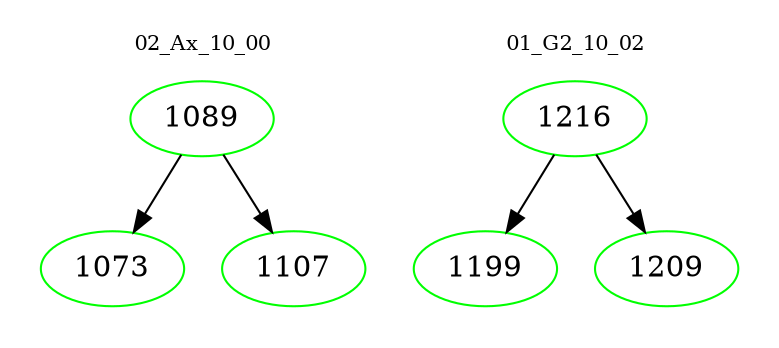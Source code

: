 digraph{
subgraph cluster_0 {
color = white
label = "02_Ax_10_00";
fontsize=10;
T0_1089 [label="1089", color="green"]
T0_1089 -> T0_1073 [color="black"]
T0_1073 [label="1073", color="green"]
T0_1089 -> T0_1107 [color="black"]
T0_1107 [label="1107", color="green"]
}
subgraph cluster_1 {
color = white
label = "01_G2_10_02";
fontsize=10;
T1_1216 [label="1216", color="green"]
T1_1216 -> T1_1199 [color="black"]
T1_1199 [label="1199", color="green"]
T1_1216 -> T1_1209 [color="black"]
T1_1209 [label="1209", color="green"]
}
}
